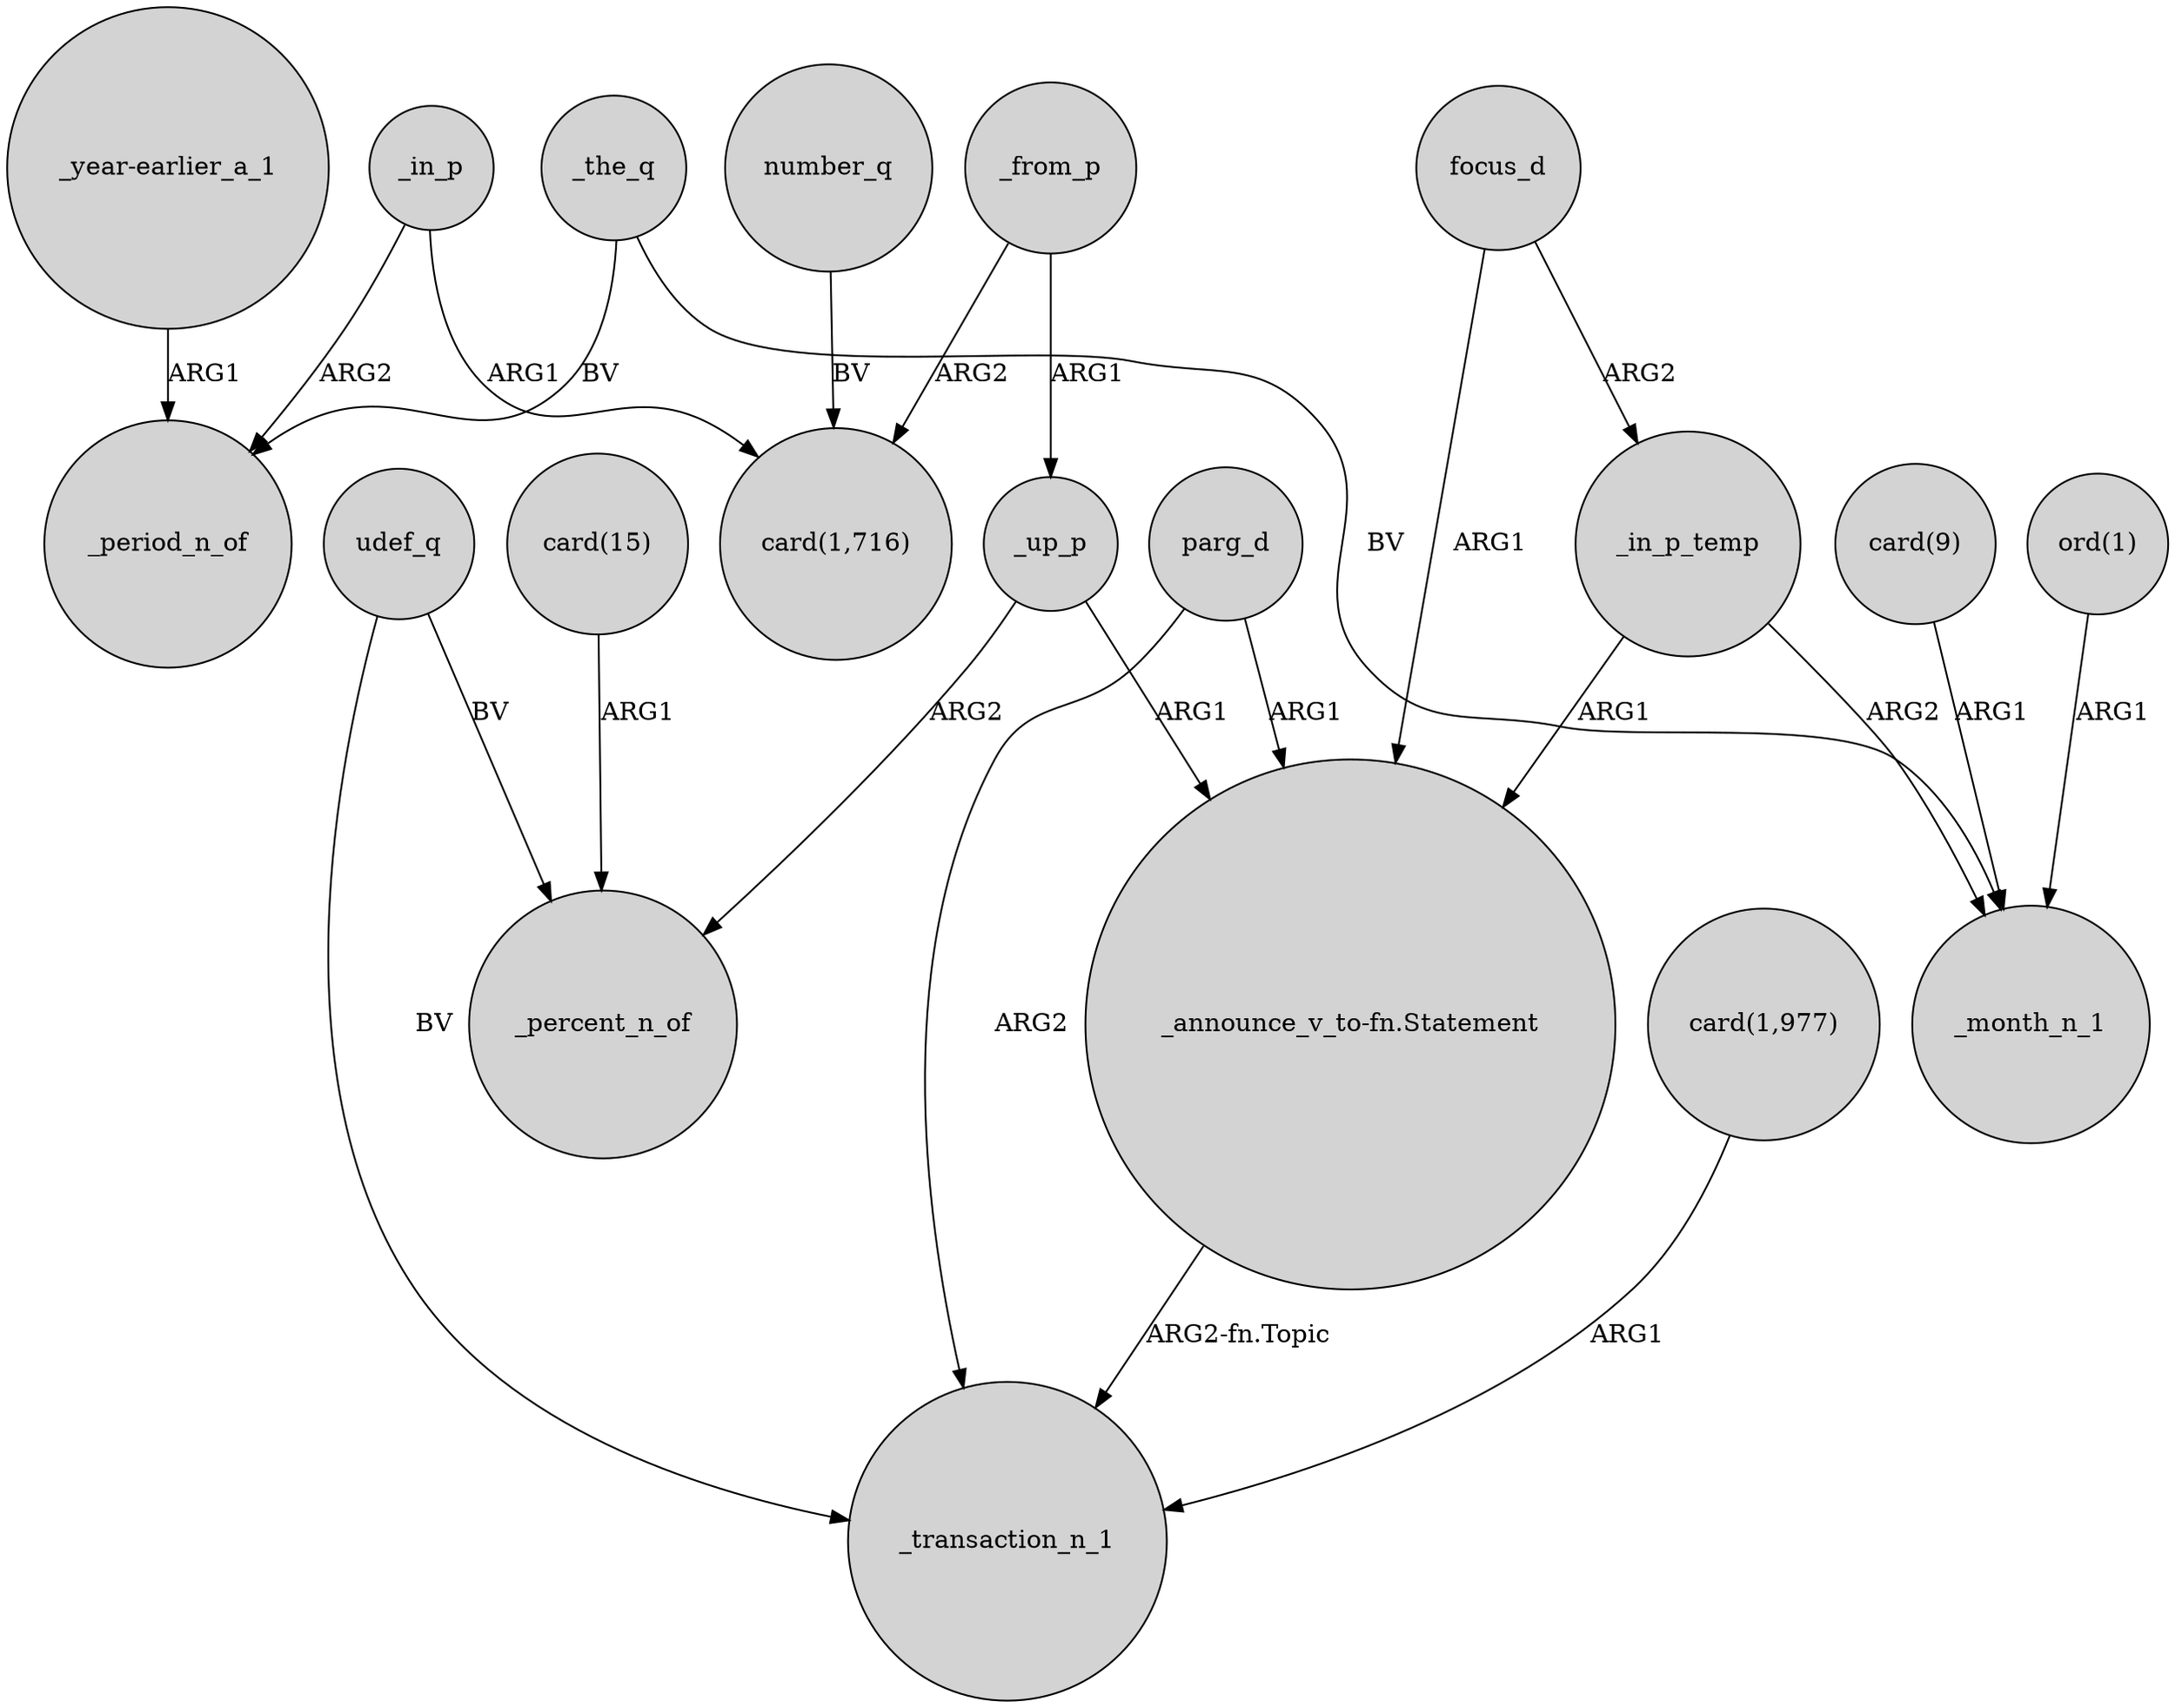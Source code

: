 digraph {
	node [shape=circle style=filled]
	"_year-earlier_a_1" -> _period_n_of [label=ARG1]
	focus_d -> _in_p_temp [label=ARG2]
	_in_p_temp -> "_announce_v_to-fn.Statement" [label=ARG1]
	"card(15)" -> _percent_n_of [label=ARG1]
	focus_d -> "_announce_v_to-fn.Statement" [label=ARG1]
	_from_p -> "card(1,716)" [label=ARG2]
	_in_p_temp -> _month_n_1 [label=ARG2]
	_up_p -> "_announce_v_to-fn.Statement" [label=ARG1]
	_from_p -> _up_p [label=ARG1]
	parg_d -> _transaction_n_1 [label=ARG2]
	number_q -> "card(1,716)" [label=BV]
	_in_p -> "card(1,716)" [label=ARG1]
	_the_q -> _period_n_of [label=BV]
	_the_q -> _month_n_1 [label=BV]
	parg_d -> "_announce_v_to-fn.Statement" [label=ARG1]
	"card(9)" -> _month_n_1 [label=ARG1]
	_in_p -> _period_n_of [label=ARG2]
	udef_q -> _transaction_n_1 [label=BV]
	"_announce_v_to-fn.Statement" -> _transaction_n_1 [label="ARG2-fn.Topic"]
	udef_q -> _percent_n_of [label=BV]
	"ord(1)" -> _month_n_1 [label=ARG1]
	_up_p -> _percent_n_of [label=ARG2]
	"card(1,977)" -> _transaction_n_1 [label=ARG1]
}
